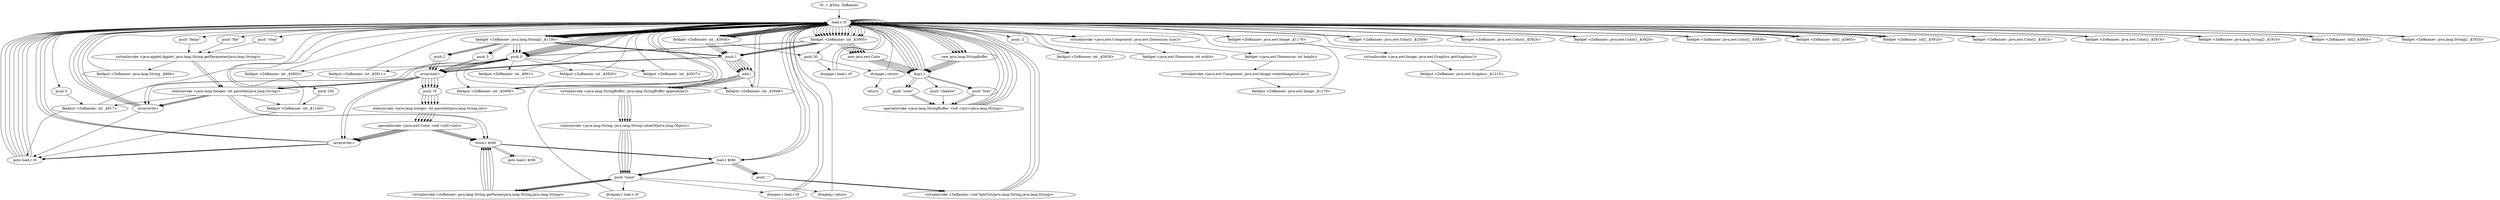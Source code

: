 digraph "" {
    "r0 := @this: ZeBanner"
    "load.r r0"
    "r0 := @this: ZeBanner"->"load.r r0";
    "load.r r0"->"load.r r0";
    "push \"file\""
    "load.r r0"->"push \"file\"";
    "virtualinvoke <java.applet.Applet: java.lang.String getParameter(java.lang.String)>"
    "push \"file\""->"virtualinvoke <java.applet.Applet: java.lang.String getParameter(java.lang.String)>";
    "fieldput <ZeBanner: java.lang.String _$966>"
    "virtualinvoke <java.applet.Applet: java.lang.String getParameter(java.lang.String)>"->"fieldput <ZeBanner: java.lang.String _$966>";
    "fieldput <ZeBanner: java.lang.String _$966>"->"load.r r0";
    "push 0"
    "load.r r0"->"push 0";
    "fieldput <ZeBanner: int _$3802>"
    "push 0"->"fieldput <ZeBanner: int _$3802>";
    "fieldput <ZeBanner: int _$3802>"->"load.r r0";
    "load.r r0"->"push 0";
    "fieldput <ZeBanner: int _$3811>"
    "push 0"->"fieldput <ZeBanner: int _$3811>";
    "fieldput <ZeBanner: int _$3811>"->"load.r r0";
    "load.r r0"->"push 0";
    "fieldput <ZeBanner: int _$961>"
    "push 0"->"fieldput <ZeBanner: int _$961>";
    "fieldput <ZeBanner: int _$961>"->"load.r r0";
    "load.r r0"->"push 0";
    "fieldput <ZeBanner: int _$3820>"
    "push 0"->"fieldput <ZeBanner: int _$3820>";
    "fieldput <ZeBanner: int _$3820>"->"load.r r0";
    "push -2"
    "load.r r0"->"push -2";
    "fieldput <ZeBanner: int _$3828>"
    "push -2"->"fieldput <ZeBanner: int _$3828>";
    "fieldput <ZeBanner: int _$3828>"->"load.r r0";
    "push 5"
    "load.r r0"->"push 5";
    "fieldput <ZeBanner: int _$917>"
    "push 5"->"fieldput <ZeBanner: int _$917>";
    "fieldput <ZeBanner: int _$917>"->"load.r r0";
    "push 100"
    "load.r r0"->"push 100";
    "fieldput <ZeBanner: int _$1240>"
    "push 100"->"fieldput <ZeBanner: int _$1240>";
    "fieldput <ZeBanner: int _$1240>"->"load.r r0";
    "load.r r0"->"push 0";
    "fieldput <ZeBanner: int _$3837>"
    "push 0"->"fieldput <ZeBanner: int _$3837>";
    "fieldput <ZeBanner: int _$3837>"->"load.r r0";
    "load.r r0"->"load.r r0";
    "load.r r0"->"load.r r0";
    "virtualinvoke <java.awt.Component: java.awt.Dimension size()>"
    "load.r r0"->"virtualinvoke <java.awt.Component: java.awt.Dimension size()>";
    "fieldget <java.awt.Dimension: int width>"
    "virtualinvoke <java.awt.Component: java.awt.Dimension size()>"->"fieldget <java.awt.Dimension: int width>";
    "fieldget <java.awt.Dimension: int width>"->"load.r r0";
    "load.r r0"->"virtualinvoke <java.awt.Component: java.awt.Dimension size()>";
    "fieldget <java.awt.Dimension: int height>"
    "virtualinvoke <java.awt.Component: java.awt.Dimension size()>"->"fieldget <java.awt.Dimension: int height>";
    "virtualinvoke <java.awt.Component: java.awt.Image createImage(int,int)>"
    "fieldget <java.awt.Dimension: int height>"->"virtualinvoke <java.awt.Component: java.awt.Image createImage(int,int)>";
    "fieldput <ZeBanner: java.awt.Image _$1178>"
    "virtualinvoke <java.awt.Component: java.awt.Image createImage(int,int)>"->"fieldput <ZeBanner: java.awt.Image _$1178>";
    "fieldput <ZeBanner: java.awt.Image _$1178>"->"load.r r0";
    "load.r r0"->"load.r r0";
    "fieldget <ZeBanner: java.awt.Image _$1178>"
    "load.r r0"->"fieldget <ZeBanner: java.awt.Image _$1178>";
    "virtualinvoke <java.awt.Image: java.awt.Graphics getGraphics()>"
    "fieldget <ZeBanner: java.awt.Image _$1178>"->"virtualinvoke <java.awt.Image: java.awt.Graphics getGraphics()>";
    "fieldput <ZeBanner: java.awt.Graphics _$1215>"
    "virtualinvoke <java.awt.Image: java.awt.Graphics getGraphics()>"->"fieldput <ZeBanner: java.awt.Graphics _$1215>";
    "fieldput <ZeBanner: java.awt.Graphics _$1215>"->"load.r r0";
    "load.r r0"->"load.r r0";
    "push \"step\""
    "load.r r0"->"push \"step\"";
    "push \"step\""->"virtualinvoke <java.applet.Applet: java.lang.String getParameter(java.lang.String)>";
    "staticinvoke <java.lang.Integer: int parseInt(java.lang.String)>"
    "virtualinvoke <java.applet.Applet: java.lang.String getParameter(java.lang.String)>"->"staticinvoke <java.lang.Integer: int parseInt(java.lang.String)>";
    "staticinvoke <java.lang.Integer: int parseInt(java.lang.String)>"->"fieldput <ZeBanner: int _$917>";
    "goto load.r r0"
    "fieldput <ZeBanner: int _$917>"->"goto load.r r0";
    "goto load.r r0"->"load.r r0";
    "load.r r0"->"load.r r0";
    "push \"delay\""
    "load.r r0"->"push \"delay\"";
    "push \"delay\""->"virtualinvoke <java.applet.Applet: java.lang.String getParameter(java.lang.String)>";
    "virtualinvoke <java.applet.Applet: java.lang.String getParameter(java.lang.String)>"->"staticinvoke <java.lang.Integer: int parseInt(java.lang.String)>";
    "staticinvoke <java.lang.Integer: int parseInt(java.lang.String)>"->"fieldput <ZeBanner: int _$1240>";
    "fieldput <ZeBanner: int _$1240>"->"goto load.r r0";
    "goto load.r r0"->"load.r r0";
    "load.r r0"->"push 0";
    "fieldput <ZeBanner: int _$3900>"
    "push 0"->"fieldput <ZeBanner: int _$3900>";
    "fieldput <ZeBanner: int _$3900>"->"load.r r0";
    "new java.lang.StringBuffer"
    "load.r r0"->"new java.lang.StringBuffer";
    "dup1.r"
    "new java.lang.StringBuffer"->"dup1.r";
    "push \"color\""
    "dup1.r"->"push \"color\"";
    "specialinvoke <java.lang.StringBuffer: void <init>(java.lang.String)>"
    "push \"color\""->"specialinvoke <java.lang.StringBuffer: void <init>(java.lang.String)>";
    "specialinvoke <java.lang.StringBuffer: void <init>(java.lang.String)>"->"load.r r0";
    "fieldget <ZeBanner: int _$3900>"
    "load.r r0"->"fieldget <ZeBanner: int _$3900>";
    "push 1"
    "fieldget <ZeBanner: int _$3900>"->"push 1";
    "add.i"
    "push 1"->"add.i";
    "virtualinvoke <java.lang.StringBuffer: java.lang.StringBuffer append(int)>"
    "add.i"->"virtualinvoke <java.lang.StringBuffer: java.lang.StringBuffer append(int)>";
    "staticinvoke <java.lang.String: java.lang.String valueOf(java.lang.Object)>"
    "virtualinvoke <java.lang.StringBuffer: java.lang.StringBuffer append(int)>"->"staticinvoke <java.lang.String: java.lang.String valueOf(java.lang.Object)>";
    "push \"none\""
    "staticinvoke <java.lang.String: java.lang.String valueOf(java.lang.Object)>"->"push \"none\"";
    "virtualinvoke <ZeBanner: java.lang.String getParam(java.lang.String,java.lang.String)>"
    "push \"none\""->"virtualinvoke <ZeBanner: java.lang.String getParam(java.lang.String,java.lang.String)>";
    "store.r $r66"
    "virtualinvoke <ZeBanner: java.lang.String getParam(java.lang.String,java.lang.String)>"->"store.r $r66";
    "load.r $r66"
    "store.r $r66"->"load.r $r66";
    "load.r $r66"->"push \"none\"";
    "ifcmpeq.r load.r r0"
    "push \"none\""->"ifcmpeq.r load.r r0";
    "ifcmpeq.r load.r r0"->"load.r r0";
    "load.r r0"->"fieldget <ZeBanner: int _$3900>";
    "push 30"
    "fieldget <ZeBanner: int _$3900>"->"push 30";
    "ifcmpge.i load.r r0"
    "push 30"->"ifcmpge.i load.r r0";
    "ifcmpge.i load.r r0"->"load.r r0";
    "load.r r0"->"load.r $r66";
    "push \",\""
    "load.r $r66"->"push \",\"";
    "virtualinvoke <ZeBanner: void SplitTxt(java.lang.String,java.lang.String)>"
    "push \",\""->"virtualinvoke <ZeBanner: void SplitTxt(java.lang.String,java.lang.String)>";
    "virtualinvoke <ZeBanner: void SplitTxt(java.lang.String,java.lang.String)>"->"load.r r0";
    "fieldget <ZeBanner: java.awt.Color[] _$2549>"
    "load.r r0"->"fieldget <ZeBanner: java.awt.Color[] _$2549>";
    "fieldget <ZeBanner: java.awt.Color[] _$2549>"->"load.r r0";
    "load.r r0"->"fieldget <ZeBanner: int _$3900>";
    "new java.awt.Color"
    "fieldget <ZeBanner: int _$3900>"->"new java.awt.Color";
    "new java.awt.Color"->"dup1.r";
    "dup1.r"->"load.r r0";
    "fieldget <ZeBanner: java.lang.String[] _$1106>"
    "load.r r0"->"fieldget <ZeBanner: java.lang.String[] _$1106>";
    "fieldget <ZeBanner: java.lang.String[] _$1106>"->"push 0";
    "arrayread.r"
    "push 0"->"arrayread.r";
    "push 16"
    "arrayread.r"->"push 16";
    "staticinvoke <java.lang.Integer: int parseInt(java.lang.String,int)>"
    "push 16"->"staticinvoke <java.lang.Integer: int parseInt(java.lang.String,int)>";
    "specialinvoke <java.awt.Color: void <init>(int)>"
    "staticinvoke <java.lang.Integer: int parseInt(java.lang.String,int)>"->"specialinvoke <java.awt.Color: void <init>(int)>";
    "arraywrite.r"
    "specialinvoke <java.awt.Color: void <init>(int)>"->"arraywrite.r";
    "arraywrite.r"->"goto load.r r0";
    "goto load.r r0"->"load.r r0";
    "fieldget <ZeBanner: java.awt.Color[] _$3924>"
    "load.r r0"->"fieldget <ZeBanner: java.awt.Color[] _$3924>";
    "fieldget <ZeBanner: java.awt.Color[] _$3924>"->"load.r r0";
    "load.r r0"->"fieldget <ZeBanner: int _$3900>";
    "fieldget <ZeBanner: int _$3900>"->"new java.awt.Color";
    "new java.awt.Color"->"dup1.r";
    "dup1.r"->"load.r r0";
    "load.r r0"->"fieldget <ZeBanner: java.lang.String[] _$1106>";
    "fieldget <ZeBanner: java.lang.String[] _$1106>"->"push 1";
    "push 1"->"arrayread.r";
    "arrayread.r"->"push 16";
    "push 16"->"staticinvoke <java.lang.Integer: int parseInt(java.lang.String,int)>";
    "staticinvoke <java.lang.Integer: int parseInt(java.lang.String,int)>"->"specialinvoke <java.awt.Color: void <init>(int)>";
    "specialinvoke <java.awt.Color: void <init>(int)>"->"arraywrite.r";
    "arraywrite.r"->"goto load.r r0";
    "goto load.r r0"->"load.r r0";
    "fieldget <ZeBanner: java.awt.Color[] _$3929>"
    "load.r r0"->"fieldget <ZeBanner: java.awt.Color[] _$3929>";
    "fieldget <ZeBanner: java.awt.Color[] _$3929>"->"load.r r0";
    "load.r r0"->"fieldget <ZeBanner: int _$3900>";
    "fieldget <ZeBanner: int _$3900>"->"new java.awt.Color";
    "new java.awt.Color"->"dup1.r";
    "dup1.r"->"load.r r0";
    "load.r r0"->"fieldget <ZeBanner: java.lang.String[] _$1106>";
    "push 2"
    "fieldget <ZeBanner: java.lang.String[] _$1106>"->"push 2";
    "push 2"->"arrayread.r";
    "arrayread.r"->"push 16";
    "push 16"->"staticinvoke <java.lang.Integer: int parseInt(java.lang.String,int)>";
    "staticinvoke <java.lang.Integer: int parseInt(java.lang.String,int)>"->"specialinvoke <java.awt.Color: void <init>(int)>";
    "specialinvoke <java.awt.Color: void <init>(int)>"->"arraywrite.r";
    "arraywrite.r"->"goto load.r r0";
    "goto load.r r0"->"load.r r0";
    "fieldget <ZeBanner: java.awt.Color[] _$3938>"
    "load.r r0"->"fieldget <ZeBanner: java.awt.Color[] _$3938>";
    "fieldget <ZeBanner: java.awt.Color[] _$3938>"->"load.r r0";
    "load.r r0"->"fieldget <ZeBanner: int _$3900>";
    "fieldget <ZeBanner: int _$3900>"->"new java.awt.Color";
    "new java.awt.Color"->"dup1.r";
    "dup1.r"->"load.r r0";
    "load.r r0"->"fieldget <ZeBanner: java.lang.String[] _$1106>";
    "push 3"
    "fieldget <ZeBanner: java.lang.String[] _$1106>"->"push 3";
    "push 3"->"arrayread.r";
    "arrayread.r"->"push 16";
    "push 16"->"staticinvoke <java.lang.Integer: int parseInt(java.lang.String,int)>";
    "staticinvoke <java.lang.Integer: int parseInt(java.lang.String,int)>"->"specialinvoke <java.awt.Color: void <init>(int)>";
    "specialinvoke <java.awt.Color: void <init>(int)>"->"arraywrite.r";
    "arraywrite.r"->"goto load.r r0";
    "goto load.r r0"->"load.r r0";
    "load.r r0"->"new java.lang.StringBuffer";
    "new java.lang.StringBuffer"->"dup1.r";
    "push \"shadow\""
    "dup1.r"->"push \"shadow\"";
    "push \"shadow\""->"specialinvoke <java.lang.StringBuffer: void <init>(java.lang.String)>";
    "specialinvoke <java.lang.StringBuffer: void <init>(java.lang.String)>"->"load.r r0";
    "load.r r0"->"fieldget <ZeBanner: int _$3900>";
    "fieldget <ZeBanner: int _$3900>"->"push 1";
    "push 1"->"add.i";
    "add.i"->"virtualinvoke <java.lang.StringBuffer: java.lang.StringBuffer append(int)>";
    "virtualinvoke <java.lang.StringBuffer: java.lang.StringBuffer append(int)>"->"staticinvoke <java.lang.String: java.lang.String valueOf(java.lang.Object)>";
    "staticinvoke <java.lang.String: java.lang.String valueOf(java.lang.Object)>"->"push \"none\"";
    "push \"none\""->"virtualinvoke <ZeBanner: java.lang.String getParam(java.lang.String,java.lang.String)>";
    "virtualinvoke <ZeBanner: java.lang.String getParam(java.lang.String,java.lang.String)>"->"store.r $r66";
    "store.r $r66"->"load.r $r66";
    "load.r $r66"->"push \"none\"";
    "ifcmpne.r load.r r0"
    "push \"none\""->"ifcmpne.r load.r r0";
    "ifcmpne.r load.r r0"->"load.r r0";
    "fieldget <ZeBanner: int[] _$3905>"
    "load.r r0"->"fieldget <ZeBanner: int[] _$3905>";
    "fieldget <ZeBanner: int[] _$3905>"->"load.r r0";
    "load.r r0"->"fieldget <ZeBanner: int _$3900>";
    "fieldget <ZeBanner: int _$3900>"->"push 0";
    "arraywrite.i"
    "push 0"->"arraywrite.i";
    "arraywrite.i"->"load.r r0";
    "fieldget <ZeBanner: int[] _$3910>"
    "load.r r0"->"fieldget <ZeBanner: int[] _$3910>";
    "fieldget <ZeBanner: int[] _$3910>"->"load.r r0";
    "load.r r0"->"fieldget <ZeBanner: int _$3900>";
    "fieldget <ZeBanner: int _$3900>"->"push 0";
    "push 0"->"arraywrite.i";
    "arraywrite.i"->"goto load.r r0";
    "goto load.r r0"->"load.r r0";
    "load.r r0"->"load.r r0";
    "load.r r0"->"fieldget <ZeBanner: int _$3900>";
    "fieldget <ZeBanner: int _$3900>"->"push 1";
    "push 1"->"add.i";
    "add.i"->"fieldput <ZeBanner: int _$3900>";
    "fieldput <ZeBanner: int _$3900>"->"load.r r0";
    "load.r r0"->"new java.lang.StringBuffer";
    "new java.lang.StringBuffer"->"dup1.r";
    "dup1.r"->"push \"color\"";
    "push \"color\""->"specialinvoke <java.lang.StringBuffer: void <init>(java.lang.String)>";
    "specialinvoke <java.lang.StringBuffer: void <init>(java.lang.String)>"->"load.r r0";
    "load.r r0"->"fieldget <ZeBanner: int _$3900>";
    "fieldget <ZeBanner: int _$3900>"->"push 1";
    "push 1"->"add.i";
    "add.i"->"virtualinvoke <java.lang.StringBuffer: java.lang.StringBuffer append(int)>";
    "virtualinvoke <java.lang.StringBuffer: java.lang.StringBuffer append(int)>"->"staticinvoke <java.lang.String: java.lang.String valueOf(java.lang.Object)>";
    "staticinvoke <java.lang.String: java.lang.String valueOf(java.lang.Object)>"->"push \"none\"";
    "push \"none\""->"virtualinvoke <ZeBanner: java.lang.String getParam(java.lang.String,java.lang.String)>";
    "virtualinvoke <ZeBanner: java.lang.String getParam(java.lang.String,java.lang.String)>"->"store.r $r66";
    "goto load.r $r66"
    "store.r $r66"->"goto load.r $r66";
    "ifcmpne.r load.r r0"->"load.r r0";
    "load.r r0"->"load.r $r66";
    "load.r $r66"->"push \",\"";
    "push \",\""->"virtualinvoke <ZeBanner: void SplitTxt(java.lang.String,java.lang.String)>";
    "virtualinvoke <ZeBanner: void SplitTxt(java.lang.String,java.lang.String)>"->"load.r r0";
    "load.r r0"->"fieldget <ZeBanner: int[] _$3905>";
    "fieldget <ZeBanner: int[] _$3905>"->"load.r r0";
    "load.r r0"->"fieldget <ZeBanner: int _$3900>";
    "fieldget <ZeBanner: int _$3900>"->"load.r r0";
    "load.r r0"->"fieldget <ZeBanner: java.lang.String[] _$1106>";
    "fieldget <ZeBanner: java.lang.String[] _$1106>"->"push 0";
    "push 0"->"arrayread.r";
    "arrayread.r"->"staticinvoke <java.lang.Integer: int parseInt(java.lang.String)>";
    "staticinvoke <java.lang.Integer: int parseInt(java.lang.String)>"->"arraywrite.i";
    "arraywrite.i"->"load.r r0";
    "load.r r0"->"fieldget <ZeBanner: int[] _$3910>";
    "fieldget <ZeBanner: int[] _$3910>"->"load.r r0";
    "load.r r0"->"fieldget <ZeBanner: int _$3900>";
    "fieldget <ZeBanner: int _$3900>"->"load.r r0";
    "load.r r0"->"fieldget <ZeBanner: java.lang.String[] _$1106>";
    "fieldget <ZeBanner: java.lang.String[] _$1106>"->"push 1";
    "push 1"->"arrayread.r";
    "arrayread.r"->"staticinvoke <java.lang.Integer: int parseInt(java.lang.String)>";
    "staticinvoke <java.lang.Integer: int parseInt(java.lang.String)>"->"arraywrite.i";
    "arraywrite.i"->"load.r r0";
    "fieldget <ZeBanner: java.awt.Color[] _$3915>"
    "load.r r0"->"fieldget <ZeBanner: java.awt.Color[] _$3915>";
    "fieldget <ZeBanner: java.awt.Color[] _$3915>"->"load.r r0";
    "load.r r0"->"fieldget <ZeBanner: int _$3900>";
    "fieldget <ZeBanner: int _$3900>"->"new java.awt.Color";
    "new java.awt.Color"->"dup1.r";
    "dup1.r"->"load.r r0";
    "load.r r0"->"fieldget <ZeBanner: java.lang.String[] _$1106>";
    "fieldget <ZeBanner: java.lang.String[] _$1106>"->"push 2";
    "push 2"->"arrayread.r";
    "arrayread.r"->"push 16";
    "push 16"->"staticinvoke <java.lang.Integer: int parseInt(java.lang.String,int)>";
    "staticinvoke <java.lang.Integer: int parseInt(java.lang.String,int)>"->"specialinvoke <java.awt.Color: void <init>(int)>";
    "specialinvoke <java.awt.Color: void <init>(int)>"->"arraywrite.r";
    "arraywrite.r"->"load.r r0";
    "fieldget <ZeBanner: java.awt.Color[] _$3919>"
    "load.r r0"->"fieldget <ZeBanner: java.awt.Color[] _$3919>";
    "fieldget <ZeBanner: java.awt.Color[] _$3919>"->"load.r r0";
    "load.r r0"->"fieldget <ZeBanner: int _$3900>";
    "fieldget <ZeBanner: int _$3900>"->"new java.awt.Color";
    "new java.awt.Color"->"dup1.r";
    "dup1.r"->"load.r r0";
    "load.r r0"->"fieldget <ZeBanner: java.lang.String[] _$1106>";
    "fieldget <ZeBanner: java.lang.String[] _$1106>"->"push 3";
    "push 3"->"arrayread.r";
    "arrayread.r"->"push 16";
    "push 16"->"staticinvoke <java.lang.Integer: int parseInt(java.lang.String,int)>";
    "staticinvoke <java.lang.Integer: int parseInt(java.lang.String,int)>"->"specialinvoke <java.awt.Color: void <init>(int)>";
    "specialinvoke <java.awt.Color: void <init>(int)>"->"arraywrite.r";
    "specialinvoke <java.awt.Color: void <init>(int)>"->"store.r $r66";
    "specialinvoke <java.awt.Color: void <init>(int)>"->"store.r $r66";
    "specialinvoke <java.awt.Color: void <init>(int)>"->"store.r $r66";
    "specialinvoke <java.awt.Color: void <init>(int)>"->"store.r $r66";
    "ifcmpge.i load.r r0"->"load.r r0";
    "load.r r0"->"push 0";
    "fieldput <ZeBanner: int _$3948>"
    "push 0"->"fieldput <ZeBanner: int _$3948>";
    "fieldput <ZeBanner: int _$3948>"->"load.r r0";
    "load.r r0"->"new java.lang.StringBuffer";
    "new java.lang.StringBuffer"->"dup1.r";
    "push \"font\""
    "dup1.r"->"push \"font\"";
    "push \"font\""->"specialinvoke <java.lang.StringBuffer: void <init>(java.lang.String)>";
    "specialinvoke <java.lang.StringBuffer: void <init>(java.lang.String)>"->"load.r r0";
    "fieldget <ZeBanner: int _$3948>"
    "load.r r0"->"fieldget <ZeBanner: int _$3948>";
    "fieldget <ZeBanner: int _$3948>"->"push 1";
    "push 1"->"add.i";
    "add.i"->"virtualinvoke <java.lang.StringBuffer: java.lang.StringBuffer append(int)>";
    "virtualinvoke <java.lang.StringBuffer: java.lang.StringBuffer append(int)>"->"staticinvoke <java.lang.String: java.lang.String valueOf(java.lang.Object)>";
    "staticinvoke <java.lang.String: java.lang.String valueOf(java.lang.Object)>"->"push \"none\"";
    "push \"none\""->"virtualinvoke <ZeBanner: java.lang.String getParam(java.lang.String,java.lang.String)>";
    "virtualinvoke <ZeBanner: java.lang.String getParam(java.lang.String,java.lang.String)>"->"store.r $r66";
    "store.r $r66"->"load.r $r66";
    "load.r $r66"->"push \"none\"";
    "ifcmpeq.r return"
    "push \"none\""->"ifcmpeq.r return";
    "ifcmpeq.r return"->"load.r r0";
    "load.r r0"->"fieldget <ZeBanner: int _$3948>";
    "fieldget <ZeBanner: int _$3948>"->"push 30";
    "ifcmpge.i return"
    "push 30"->"ifcmpge.i return";
    "ifcmpge.i return"->"load.r r0";
    "load.r r0"->"load.r $r66";
    "load.r $r66"->"push \",\"";
    "push \",\""->"virtualinvoke <ZeBanner: void SplitTxt(java.lang.String,java.lang.String)>";
    "virtualinvoke <ZeBanner: void SplitTxt(java.lang.String,java.lang.String)>"->"load.r r0";
    "fieldget <ZeBanner: java.lang.String[] _$1919>"
    "load.r r0"->"fieldget <ZeBanner: java.lang.String[] _$1919>";
    "fieldget <ZeBanner: java.lang.String[] _$1919>"->"load.r r0";
    "load.r r0"->"fieldget <ZeBanner: int _$3948>";
    "fieldget <ZeBanner: int _$3948>"->"load.r r0";
    "load.r r0"->"fieldget <ZeBanner: java.lang.String[] _$1106>";
    "fieldget <ZeBanner: java.lang.String[] _$1106>"->"push 0";
    "push 0"->"arrayread.r";
    "arrayread.r"->"arraywrite.r";
    "arraywrite.r"->"load.r r0";
    "fieldget <ZeBanner: int[] _$3954>"
    "load.r r0"->"fieldget <ZeBanner: int[] _$3954>";
    "fieldget <ZeBanner: int[] _$3954>"->"load.r r0";
    "load.r r0"->"fieldget <ZeBanner: int _$3948>";
    "fieldget <ZeBanner: int _$3948>"->"load.r r0";
    "load.r r0"->"fieldget <ZeBanner: java.lang.String[] _$1106>";
    "fieldget <ZeBanner: java.lang.String[] _$1106>"->"push 1";
    "push 1"->"arrayread.r";
    "arrayread.r"->"staticinvoke <java.lang.Integer: int parseInt(java.lang.String)>";
    "staticinvoke <java.lang.Integer: int parseInt(java.lang.String)>"->"arraywrite.i";
    "arraywrite.i"->"load.r r0";
    "fieldget <ZeBanner: java.lang.String[] _$3555>"
    "load.r r0"->"fieldget <ZeBanner: java.lang.String[] _$3555>";
    "fieldget <ZeBanner: java.lang.String[] _$3555>"->"load.r r0";
    "load.r r0"->"fieldget <ZeBanner: int _$3948>";
    "fieldget <ZeBanner: int _$3948>"->"load.r r0";
    "load.r r0"->"fieldget <ZeBanner: java.lang.String[] _$1106>";
    "fieldget <ZeBanner: java.lang.String[] _$1106>"->"push 2";
    "push 2"->"arrayread.r";
    "arrayread.r"->"arraywrite.r";
    "arraywrite.r"->"load.r r0";
    "load.r r0"->"load.r r0";
    "load.r r0"->"fieldget <ZeBanner: int _$3948>";
    "fieldget <ZeBanner: int _$3948>"->"push 1";
    "push 1"->"add.i";
    "add.i"->"fieldput <ZeBanner: int _$3948>";
    "fieldput <ZeBanner: int _$3948>"->"load.r r0";
    "load.r r0"->"new java.lang.StringBuffer";
    "new java.lang.StringBuffer"->"dup1.r";
    "dup1.r"->"push \"font\"";
    "push \"font\""->"specialinvoke <java.lang.StringBuffer: void <init>(java.lang.String)>";
    "specialinvoke <java.lang.StringBuffer: void <init>(java.lang.String)>"->"load.r r0";
    "load.r r0"->"fieldget <ZeBanner: int _$3948>";
    "fieldget <ZeBanner: int _$3948>"->"push 1";
    "push 1"->"add.i";
    "add.i"->"virtualinvoke <java.lang.StringBuffer: java.lang.StringBuffer append(int)>";
    "virtualinvoke <java.lang.StringBuffer: java.lang.StringBuffer append(int)>"->"staticinvoke <java.lang.String: java.lang.String valueOf(java.lang.Object)>";
    "staticinvoke <java.lang.String: java.lang.String valueOf(java.lang.Object)>"->"push \"none\"";
    "push \"none\""->"virtualinvoke <ZeBanner: java.lang.String getParam(java.lang.String,java.lang.String)>";
    "virtualinvoke <ZeBanner: java.lang.String getParam(java.lang.String,java.lang.String)>"->"store.r $r66";
    "store.r $r66"->"goto load.r $r66";
    "return"
    "ifcmpge.i return"->"return";
    "staticinvoke <java.lang.Integer: int parseInt(java.lang.String)>"->"store.r $r66";
    "staticinvoke <java.lang.Integer: int parseInt(java.lang.String)>"->"store.r $r66";
}
